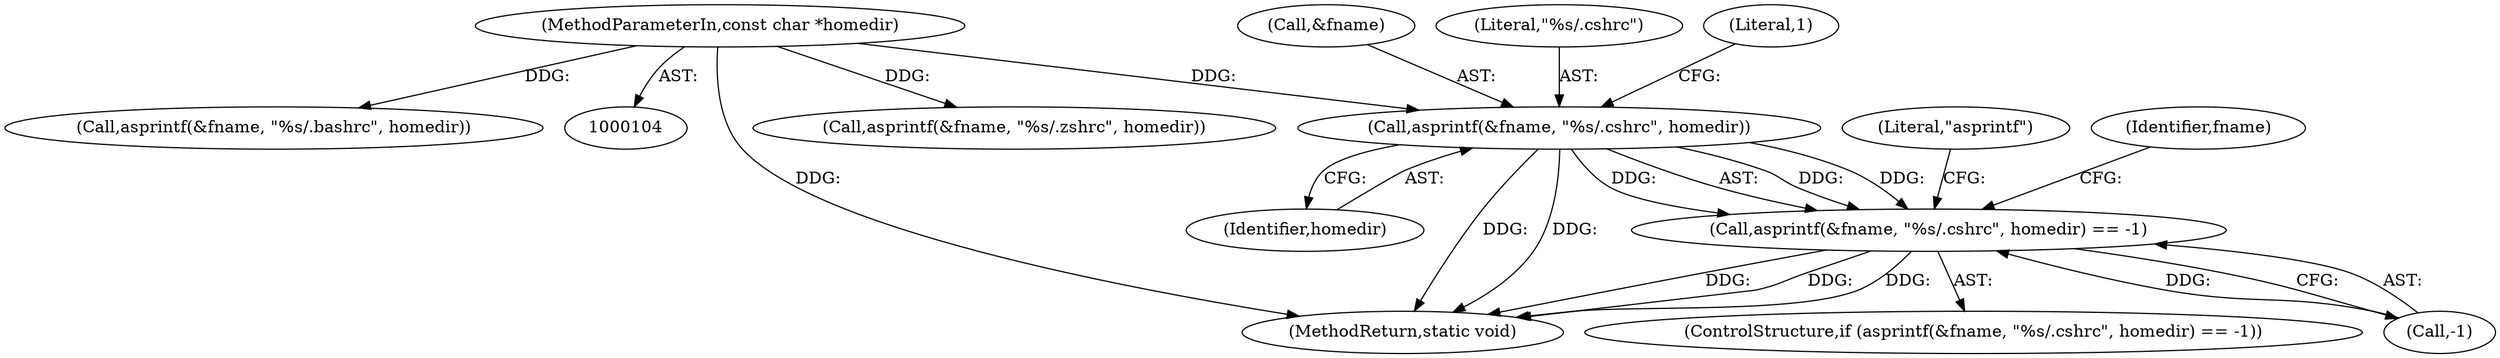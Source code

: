 digraph "0_firejail_903fd8a0789ca3cc3c21d84cd0282481515592ef_1@API" {
"1000216" [label="(Call,asprintf(&fname, \"%s/.cshrc\", homedir))"];
"1000105" [label="(MethodParameterIn,const char *homedir)"];
"1000215" [label="(Call,asprintf(&fname, \"%s/.cshrc\", homedir) == -1)"];
"1000220" [label="(Identifier,homedir)"];
"1000217" [label="(Call,&fname)"];
"1000224" [label="(Literal,\"asprintf\")"];
"1000219" [label="(Literal,\"%s/.cshrc\")"];
"1000105" [label="(MethodParameterIn,const char *homedir)"];
"1000214" [label="(ControlStructure,if (asprintf(&fname, \"%s/.cshrc\", homedir) == -1))"];
"1000216" [label="(Call,asprintf(&fname, \"%s/.cshrc\", homedir))"];
"1000221" [label="(Call,-1)"];
"1000229" [label="(Identifier,fname)"];
"1000371" [label="(MethodReturn,static void)"];
"1000222" [label="(Literal,1)"];
"1000215" [label="(Call,asprintf(&fname, \"%s/.cshrc\", homedir) == -1)"];
"1000115" [label="(Call,asprintf(&fname, \"%s/.zshrc\", homedir))"];
"1000315" [label="(Call,asprintf(&fname, \"%s/.bashrc\", homedir))"];
"1000216" -> "1000215"  [label="AST: "];
"1000216" -> "1000220"  [label="CFG: "];
"1000217" -> "1000216"  [label="AST: "];
"1000219" -> "1000216"  [label="AST: "];
"1000220" -> "1000216"  [label="AST: "];
"1000222" -> "1000216"  [label="CFG: "];
"1000216" -> "1000371"  [label="DDG: "];
"1000216" -> "1000371"  [label="DDG: "];
"1000216" -> "1000215"  [label="DDG: "];
"1000216" -> "1000215"  [label="DDG: "];
"1000216" -> "1000215"  [label="DDG: "];
"1000105" -> "1000216"  [label="DDG: "];
"1000105" -> "1000104"  [label="AST: "];
"1000105" -> "1000371"  [label="DDG: "];
"1000105" -> "1000115"  [label="DDG: "];
"1000105" -> "1000315"  [label="DDG: "];
"1000215" -> "1000214"  [label="AST: "];
"1000215" -> "1000221"  [label="CFG: "];
"1000221" -> "1000215"  [label="AST: "];
"1000224" -> "1000215"  [label="CFG: "];
"1000229" -> "1000215"  [label="CFG: "];
"1000215" -> "1000371"  [label="DDG: "];
"1000215" -> "1000371"  [label="DDG: "];
"1000215" -> "1000371"  [label="DDG: "];
"1000221" -> "1000215"  [label="DDG: "];
}

